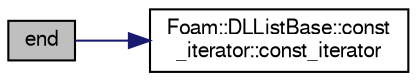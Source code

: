 digraph "end"
{
  bgcolor="transparent";
  edge [fontname="FreeSans",fontsize="10",labelfontname="FreeSans",labelfontsize="10"];
  node [fontname="FreeSans",fontsize="10",shape=record];
  rankdir="LR";
  Node12194 [label="end",height=0.2,width=0.4,color="black", fillcolor="grey75", style="filled", fontcolor="black"];
  Node12194 -> Node12195 [color="midnightblue",fontsize="10",style="solid",fontname="FreeSans"];
  Node12195 [label="Foam::DLListBase::const\l_iterator::const_iterator",height=0.2,width=0.4,color="black",URL="$a25818.html#aa6afd2fd1d98774e20aba6c20b0141e9",tooltip="Construct for a given DLListBase and link. "];
}

